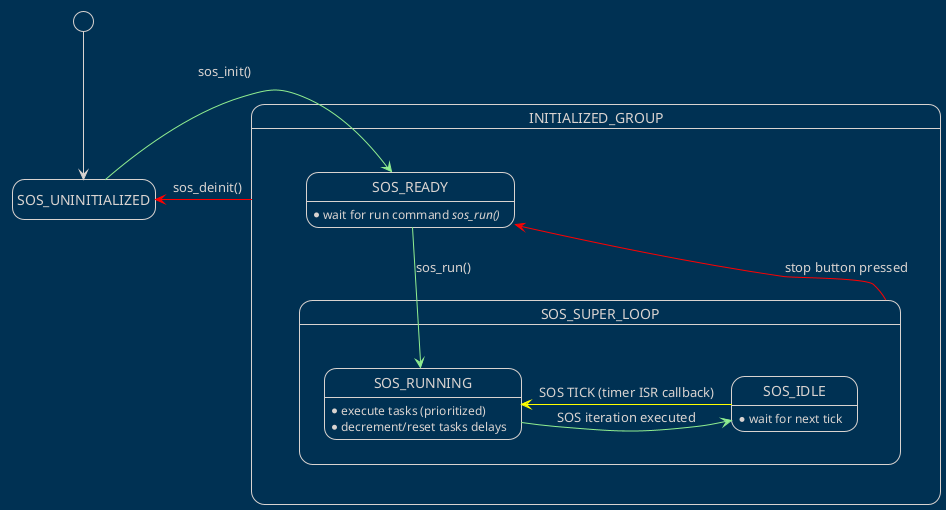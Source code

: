 @startuml
'https://plantuml.com/class-diagram
'Author: Hossam Elwahsh

'!theme aws-orange
'!theme black-knight
!theme blueprint
'!theme carbon-gray
'!theme cloudscape-design

skinparam classAttributeFontSize 16
skinparam classFontSize 18
hide empty description

[*] --> SOS_UNINITIALIZED

state INITIALIZED_GROUP{
    SOS_UNINITIALIZED -right[#lightgreen]-> SOS_READY : sos_init()


    state SOS_SUPER_LOOP {
        SOS_READY -down[#lightgreen]-> SOS_RUNNING : sos_run()
        SOS_READY : * wait for run command //sos_run()//

        SOS_RUNNING -right[#lightgreen]-> SOS_IDLE : SOS iteration executed
        SOS_IDLE -left[#yellow]-> SOS_RUNNING : SOS TICK (timer ISR callback)


        SOS_RUNNING: * execute tasks (prioritized)
        SOS_RUNNING: * decrement/reset tasks delays

        SOS_IDLE : * wait for next tick
    }

    SOS_SUPER_LOOP -left[#red]-> SOS_READY : stop button pressed

}

INITIALIZED_GROUP -left[#red]-> SOS_UNINITIALIZED : sos_deinit()
'SOS_DE_INITIALIZED -down-> [*]
'SOS_DE_INITIALIZED : * Stop SOS if started
'SOS_DE_INITIALIZED : * de-initialize SOS

@enduml
